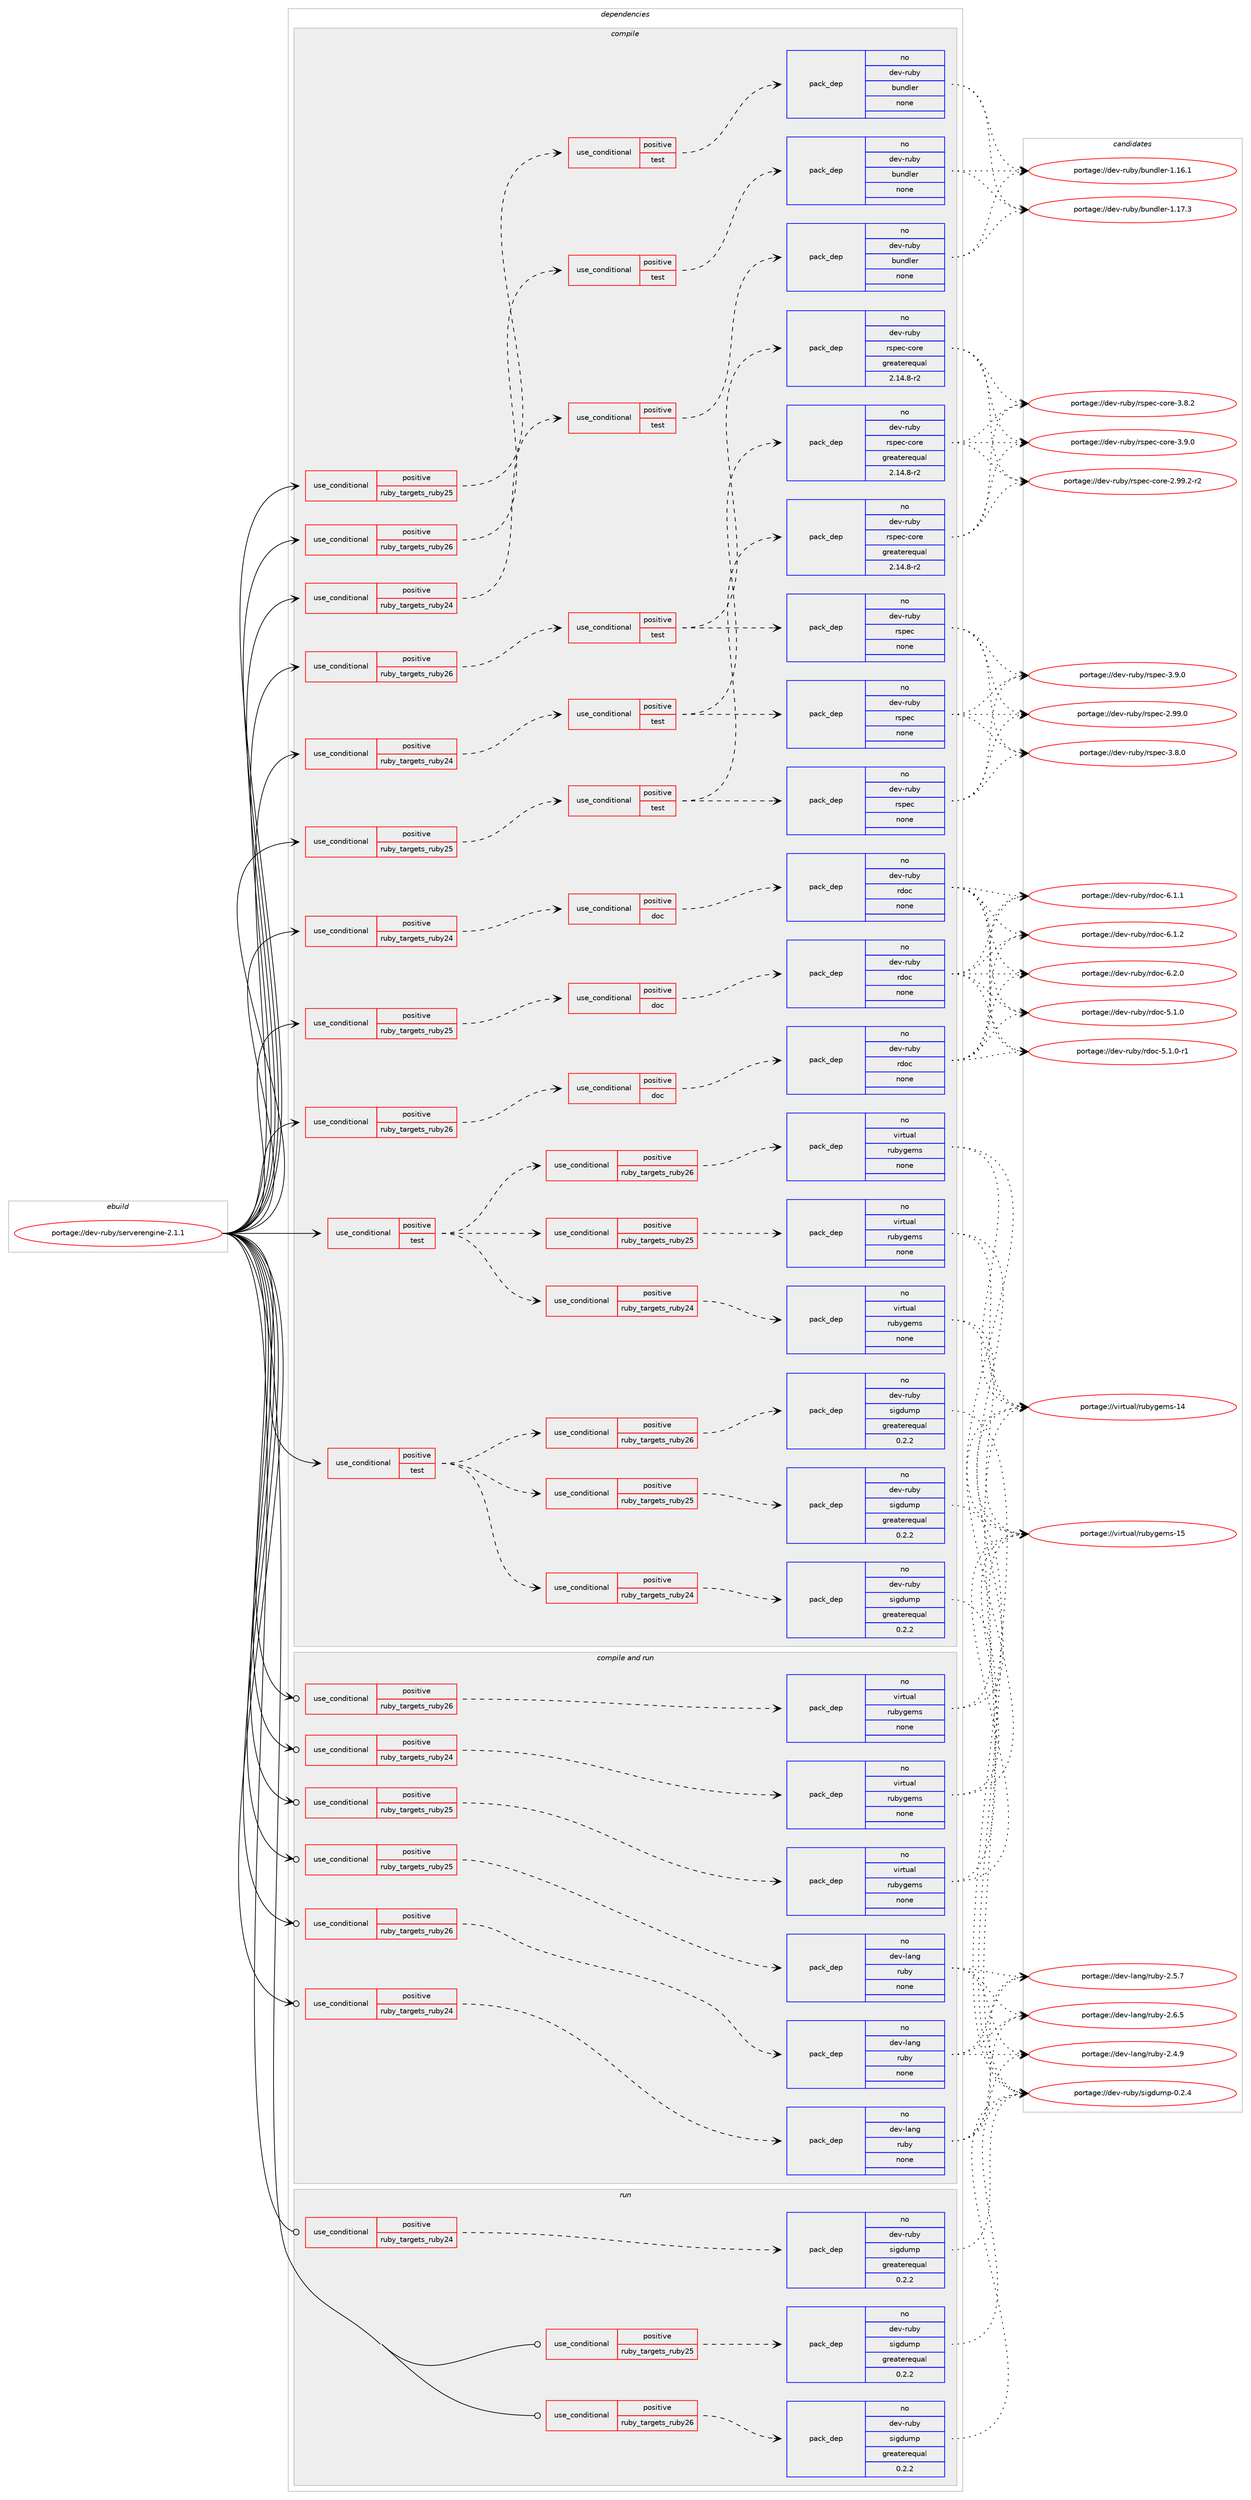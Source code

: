digraph prolog {

# *************
# Graph options
# *************

newrank=true;
concentrate=true;
compound=true;
graph [rankdir=LR,fontname=Helvetica,fontsize=10,ranksep=1.5];#, ranksep=2.5, nodesep=0.2];
edge  [arrowhead=vee];
node  [fontname=Helvetica,fontsize=10];

# **********
# The ebuild
# **********

subgraph cluster_leftcol {
color=gray;
rank=same;
label=<<i>ebuild</i>>;
id [label="portage://dev-ruby/serverengine-2.1.1", color=red, width=4, href="../dev-ruby/serverengine-2.1.1.svg"];
}

# ****************
# The dependencies
# ****************

subgraph cluster_midcol {
color=gray;
label=<<i>dependencies</i>>;
subgraph cluster_compile {
fillcolor="#eeeeee";
style=filled;
label=<<i>compile</i>>;
subgraph cond66140 {
dependency249425 [label=<<TABLE BORDER="0" CELLBORDER="1" CELLSPACING="0" CELLPADDING="4"><TR><TD ROWSPAN="3" CELLPADDING="10">use_conditional</TD></TR><TR><TD>positive</TD></TR><TR><TD>ruby_targets_ruby24</TD></TR></TABLE>>, shape=none, color=red];
subgraph cond66141 {
dependency249426 [label=<<TABLE BORDER="0" CELLBORDER="1" CELLSPACING="0" CELLPADDING="4"><TR><TD ROWSPAN="3" CELLPADDING="10">use_conditional</TD></TR><TR><TD>positive</TD></TR><TR><TD>doc</TD></TR></TABLE>>, shape=none, color=red];
subgraph pack179730 {
dependency249427 [label=<<TABLE BORDER="0" CELLBORDER="1" CELLSPACING="0" CELLPADDING="4" WIDTH="220"><TR><TD ROWSPAN="6" CELLPADDING="30">pack_dep</TD></TR><TR><TD WIDTH="110">no</TD></TR><TR><TD>dev-ruby</TD></TR><TR><TD>rdoc</TD></TR><TR><TD>none</TD></TR><TR><TD></TD></TR></TABLE>>, shape=none, color=blue];
}
dependency249426:e -> dependency249427:w [weight=20,style="dashed",arrowhead="vee"];
}
dependency249425:e -> dependency249426:w [weight=20,style="dashed",arrowhead="vee"];
}
id:e -> dependency249425:w [weight=20,style="solid",arrowhead="vee"];
subgraph cond66142 {
dependency249428 [label=<<TABLE BORDER="0" CELLBORDER="1" CELLSPACING="0" CELLPADDING="4"><TR><TD ROWSPAN="3" CELLPADDING="10">use_conditional</TD></TR><TR><TD>positive</TD></TR><TR><TD>ruby_targets_ruby24</TD></TR></TABLE>>, shape=none, color=red];
subgraph cond66143 {
dependency249429 [label=<<TABLE BORDER="0" CELLBORDER="1" CELLSPACING="0" CELLPADDING="4"><TR><TD ROWSPAN="3" CELLPADDING="10">use_conditional</TD></TR><TR><TD>positive</TD></TR><TR><TD>test</TD></TR></TABLE>>, shape=none, color=red];
subgraph pack179731 {
dependency249430 [label=<<TABLE BORDER="0" CELLBORDER="1" CELLSPACING="0" CELLPADDING="4" WIDTH="220"><TR><TD ROWSPAN="6" CELLPADDING="30">pack_dep</TD></TR><TR><TD WIDTH="110">no</TD></TR><TR><TD>dev-ruby</TD></TR><TR><TD>bundler</TD></TR><TR><TD>none</TD></TR><TR><TD></TD></TR></TABLE>>, shape=none, color=blue];
}
dependency249429:e -> dependency249430:w [weight=20,style="dashed",arrowhead="vee"];
}
dependency249428:e -> dependency249429:w [weight=20,style="dashed",arrowhead="vee"];
}
id:e -> dependency249428:w [weight=20,style="solid",arrowhead="vee"];
subgraph cond66144 {
dependency249431 [label=<<TABLE BORDER="0" CELLBORDER="1" CELLSPACING="0" CELLPADDING="4"><TR><TD ROWSPAN="3" CELLPADDING="10">use_conditional</TD></TR><TR><TD>positive</TD></TR><TR><TD>ruby_targets_ruby24</TD></TR></TABLE>>, shape=none, color=red];
subgraph cond66145 {
dependency249432 [label=<<TABLE BORDER="0" CELLBORDER="1" CELLSPACING="0" CELLPADDING="4"><TR><TD ROWSPAN="3" CELLPADDING="10">use_conditional</TD></TR><TR><TD>positive</TD></TR><TR><TD>test</TD></TR></TABLE>>, shape=none, color=red];
subgraph pack179732 {
dependency249433 [label=<<TABLE BORDER="0" CELLBORDER="1" CELLSPACING="0" CELLPADDING="4" WIDTH="220"><TR><TD ROWSPAN="6" CELLPADDING="30">pack_dep</TD></TR><TR><TD WIDTH="110">no</TD></TR><TR><TD>dev-ruby</TD></TR><TR><TD>rspec</TD></TR><TR><TD>none</TD></TR><TR><TD></TD></TR></TABLE>>, shape=none, color=blue];
}
dependency249432:e -> dependency249433:w [weight=20,style="dashed",arrowhead="vee"];
subgraph pack179733 {
dependency249434 [label=<<TABLE BORDER="0" CELLBORDER="1" CELLSPACING="0" CELLPADDING="4" WIDTH="220"><TR><TD ROWSPAN="6" CELLPADDING="30">pack_dep</TD></TR><TR><TD WIDTH="110">no</TD></TR><TR><TD>dev-ruby</TD></TR><TR><TD>rspec-core</TD></TR><TR><TD>greaterequal</TD></TR><TR><TD>2.14.8-r2</TD></TR></TABLE>>, shape=none, color=blue];
}
dependency249432:e -> dependency249434:w [weight=20,style="dashed",arrowhead="vee"];
}
dependency249431:e -> dependency249432:w [weight=20,style="dashed",arrowhead="vee"];
}
id:e -> dependency249431:w [weight=20,style="solid",arrowhead="vee"];
subgraph cond66146 {
dependency249435 [label=<<TABLE BORDER="0" CELLBORDER="1" CELLSPACING="0" CELLPADDING="4"><TR><TD ROWSPAN="3" CELLPADDING="10">use_conditional</TD></TR><TR><TD>positive</TD></TR><TR><TD>ruby_targets_ruby25</TD></TR></TABLE>>, shape=none, color=red];
subgraph cond66147 {
dependency249436 [label=<<TABLE BORDER="0" CELLBORDER="1" CELLSPACING="0" CELLPADDING="4"><TR><TD ROWSPAN="3" CELLPADDING="10">use_conditional</TD></TR><TR><TD>positive</TD></TR><TR><TD>doc</TD></TR></TABLE>>, shape=none, color=red];
subgraph pack179734 {
dependency249437 [label=<<TABLE BORDER="0" CELLBORDER="1" CELLSPACING="0" CELLPADDING="4" WIDTH="220"><TR><TD ROWSPAN="6" CELLPADDING="30">pack_dep</TD></TR><TR><TD WIDTH="110">no</TD></TR><TR><TD>dev-ruby</TD></TR><TR><TD>rdoc</TD></TR><TR><TD>none</TD></TR><TR><TD></TD></TR></TABLE>>, shape=none, color=blue];
}
dependency249436:e -> dependency249437:w [weight=20,style="dashed",arrowhead="vee"];
}
dependency249435:e -> dependency249436:w [weight=20,style="dashed",arrowhead="vee"];
}
id:e -> dependency249435:w [weight=20,style="solid",arrowhead="vee"];
subgraph cond66148 {
dependency249438 [label=<<TABLE BORDER="0" CELLBORDER="1" CELLSPACING="0" CELLPADDING="4"><TR><TD ROWSPAN="3" CELLPADDING="10">use_conditional</TD></TR><TR><TD>positive</TD></TR><TR><TD>ruby_targets_ruby25</TD></TR></TABLE>>, shape=none, color=red];
subgraph cond66149 {
dependency249439 [label=<<TABLE BORDER="0" CELLBORDER="1" CELLSPACING="0" CELLPADDING="4"><TR><TD ROWSPAN="3" CELLPADDING="10">use_conditional</TD></TR><TR><TD>positive</TD></TR><TR><TD>test</TD></TR></TABLE>>, shape=none, color=red];
subgraph pack179735 {
dependency249440 [label=<<TABLE BORDER="0" CELLBORDER="1" CELLSPACING="0" CELLPADDING="4" WIDTH="220"><TR><TD ROWSPAN="6" CELLPADDING="30">pack_dep</TD></TR><TR><TD WIDTH="110">no</TD></TR><TR><TD>dev-ruby</TD></TR><TR><TD>bundler</TD></TR><TR><TD>none</TD></TR><TR><TD></TD></TR></TABLE>>, shape=none, color=blue];
}
dependency249439:e -> dependency249440:w [weight=20,style="dashed",arrowhead="vee"];
}
dependency249438:e -> dependency249439:w [weight=20,style="dashed",arrowhead="vee"];
}
id:e -> dependency249438:w [weight=20,style="solid",arrowhead="vee"];
subgraph cond66150 {
dependency249441 [label=<<TABLE BORDER="0" CELLBORDER="1" CELLSPACING="0" CELLPADDING="4"><TR><TD ROWSPAN="3" CELLPADDING="10">use_conditional</TD></TR><TR><TD>positive</TD></TR><TR><TD>ruby_targets_ruby25</TD></TR></TABLE>>, shape=none, color=red];
subgraph cond66151 {
dependency249442 [label=<<TABLE BORDER="0" CELLBORDER="1" CELLSPACING="0" CELLPADDING="4"><TR><TD ROWSPAN="3" CELLPADDING="10">use_conditional</TD></TR><TR><TD>positive</TD></TR><TR><TD>test</TD></TR></TABLE>>, shape=none, color=red];
subgraph pack179736 {
dependency249443 [label=<<TABLE BORDER="0" CELLBORDER="1" CELLSPACING="0" CELLPADDING="4" WIDTH="220"><TR><TD ROWSPAN="6" CELLPADDING="30">pack_dep</TD></TR><TR><TD WIDTH="110">no</TD></TR><TR><TD>dev-ruby</TD></TR><TR><TD>rspec</TD></TR><TR><TD>none</TD></TR><TR><TD></TD></TR></TABLE>>, shape=none, color=blue];
}
dependency249442:e -> dependency249443:w [weight=20,style="dashed",arrowhead="vee"];
subgraph pack179737 {
dependency249444 [label=<<TABLE BORDER="0" CELLBORDER="1" CELLSPACING="0" CELLPADDING="4" WIDTH="220"><TR><TD ROWSPAN="6" CELLPADDING="30">pack_dep</TD></TR><TR><TD WIDTH="110">no</TD></TR><TR><TD>dev-ruby</TD></TR><TR><TD>rspec-core</TD></TR><TR><TD>greaterequal</TD></TR><TR><TD>2.14.8-r2</TD></TR></TABLE>>, shape=none, color=blue];
}
dependency249442:e -> dependency249444:w [weight=20,style="dashed",arrowhead="vee"];
}
dependency249441:e -> dependency249442:w [weight=20,style="dashed",arrowhead="vee"];
}
id:e -> dependency249441:w [weight=20,style="solid",arrowhead="vee"];
subgraph cond66152 {
dependency249445 [label=<<TABLE BORDER="0" CELLBORDER="1" CELLSPACING="0" CELLPADDING="4"><TR><TD ROWSPAN="3" CELLPADDING="10">use_conditional</TD></TR><TR><TD>positive</TD></TR><TR><TD>ruby_targets_ruby26</TD></TR></TABLE>>, shape=none, color=red];
subgraph cond66153 {
dependency249446 [label=<<TABLE BORDER="0" CELLBORDER="1" CELLSPACING="0" CELLPADDING="4"><TR><TD ROWSPAN="3" CELLPADDING="10">use_conditional</TD></TR><TR><TD>positive</TD></TR><TR><TD>doc</TD></TR></TABLE>>, shape=none, color=red];
subgraph pack179738 {
dependency249447 [label=<<TABLE BORDER="0" CELLBORDER="1" CELLSPACING="0" CELLPADDING="4" WIDTH="220"><TR><TD ROWSPAN="6" CELLPADDING="30">pack_dep</TD></TR><TR><TD WIDTH="110">no</TD></TR><TR><TD>dev-ruby</TD></TR><TR><TD>rdoc</TD></TR><TR><TD>none</TD></TR><TR><TD></TD></TR></TABLE>>, shape=none, color=blue];
}
dependency249446:e -> dependency249447:w [weight=20,style="dashed",arrowhead="vee"];
}
dependency249445:e -> dependency249446:w [weight=20,style="dashed",arrowhead="vee"];
}
id:e -> dependency249445:w [weight=20,style="solid",arrowhead="vee"];
subgraph cond66154 {
dependency249448 [label=<<TABLE BORDER="0" CELLBORDER="1" CELLSPACING="0" CELLPADDING="4"><TR><TD ROWSPAN="3" CELLPADDING="10">use_conditional</TD></TR><TR><TD>positive</TD></TR><TR><TD>ruby_targets_ruby26</TD></TR></TABLE>>, shape=none, color=red];
subgraph cond66155 {
dependency249449 [label=<<TABLE BORDER="0" CELLBORDER="1" CELLSPACING="0" CELLPADDING="4"><TR><TD ROWSPAN="3" CELLPADDING="10">use_conditional</TD></TR><TR><TD>positive</TD></TR><TR><TD>test</TD></TR></TABLE>>, shape=none, color=red];
subgraph pack179739 {
dependency249450 [label=<<TABLE BORDER="0" CELLBORDER="1" CELLSPACING="0" CELLPADDING="4" WIDTH="220"><TR><TD ROWSPAN="6" CELLPADDING="30">pack_dep</TD></TR><TR><TD WIDTH="110">no</TD></TR><TR><TD>dev-ruby</TD></TR><TR><TD>bundler</TD></TR><TR><TD>none</TD></TR><TR><TD></TD></TR></TABLE>>, shape=none, color=blue];
}
dependency249449:e -> dependency249450:w [weight=20,style="dashed",arrowhead="vee"];
}
dependency249448:e -> dependency249449:w [weight=20,style="dashed",arrowhead="vee"];
}
id:e -> dependency249448:w [weight=20,style="solid",arrowhead="vee"];
subgraph cond66156 {
dependency249451 [label=<<TABLE BORDER="0" CELLBORDER="1" CELLSPACING="0" CELLPADDING="4"><TR><TD ROWSPAN="3" CELLPADDING="10">use_conditional</TD></TR><TR><TD>positive</TD></TR><TR><TD>ruby_targets_ruby26</TD></TR></TABLE>>, shape=none, color=red];
subgraph cond66157 {
dependency249452 [label=<<TABLE BORDER="0" CELLBORDER="1" CELLSPACING="0" CELLPADDING="4"><TR><TD ROWSPAN="3" CELLPADDING="10">use_conditional</TD></TR><TR><TD>positive</TD></TR><TR><TD>test</TD></TR></TABLE>>, shape=none, color=red];
subgraph pack179740 {
dependency249453 [label=<<TABLE BORDER="0" CELLBORDER="1" CELLSPACING="0" CELLPADDING="4" WIDTH="220"><TR><TD ROWSPAN="6" CELLPADDING="30">pack_dep</TD></TR><TR><TD WIDTH="110">no</TD></TR><TR><TD>dev-ruby</TD></TR><TR><TD>rspec</TD></TR><TR><TD>none</TD></TR><TR><TD></TD></TR></TABLE>>, shape=none, color=blue];
}
dependency249452:e -> dependency249453:w [weight=20,style="dashed",arrowhead="vee"];
subgraph pack179741 {
dependency249454 [label=<<TABLE BORDER="0" CELLBORDER="1" CELLSPACING="0" CELLPADDING="4" WIDTH="220"><TR><TD ROWSPAN="6" CELLPADDING="30">pack_dep</TD></TR><TR><TD WIDTH="110">no</TD></TR><TR><TD>dev-ruby</TD></TR><TR><TD>rspec-core</TD></TR><TR><TD>greaterequal</TD></TR><TR><TD>2.14.8-r2</TD></TR></TABLE>>, shape=none, color=blue];
}
dependency249452:e -> dependency249454:w [weight=20,style="dashed",arrowhead="vee"];
}
dependency249451:e -> dependency249452:w [weight=20,style="dashed",arrowhead="vee"];
}
id:e -> dependency249451:w [weight=20,style="solid",arrowhead="vee"];
subgraph cond66158 {
dependency249455 [label=<<TABLE BORDER="0" CELLBORDER="1" CELLSPACING="0" CELLPADDING="4"><TR><TD ROWSPAN="3" CELLPADDING="10">use_conditional</TD></TR><TR><TD>positive</TD></TR><TR><TD>test</TD></TR></TABLE>>, shape=none, color=red];
subgraph cond66159 {
dependency249456 [label=<<TABLE BORDER="0" CELLBORDER="1" CELLSPACING="0" CELLPADDING="4"><TR><TD ROWSPAN="3" CELLPADDING="10">use_conditional</TD></TR><TR><TD>positive</TD></TR><TR><TD>ruby_targets_ruby24</TD></TR></TABLE>>, shape=none, color=red];
subgraph pack179742 {
dependency249457 [label=<<TABLE BORDER="0" CELLBORDER="1" CELLSPACING="0" CELLPADDING="4" WIDTH="220"><TR><TD ROWSPAN="6" CELLPADDING="30">pack_dep</TD></TR><TR><TD WIDTH="110">no</TD></TR><TR><TD>dev-ruby</TD></TR><TR><TD>sigdump</TD></TR><TR><TD>greaterequal</TD></TR><TR><TD>0.2.2</TD></TR></TABLE>>, shape=none, color=blue];
}
dependency249456:e -> dependency249457:w [weight=20,style="dashed",arrowhead="vee"];
}
dependency249455:e -> dependency249456:w [weight=20,style="dashed",arrowhead="vee"];
subgraph cond66160 {
dependency249458 [label=<<TABLE BORDER="0" CELLBORDER="1" CELLSPACING="0" CELLPADDING="4"><TR><TD ROWSPAN="3" CELLPADDING="10">use_conditional</TD></TR><TR><TD>positive</TD></TR><TR><TD>ruby_targets_ruby25</TD></TR></TABLE>>, shape=none, color=red];
subgraph pack179743 {
dependency249459 [label=<<TABLE BORDER="0" CELLBORDER="1" CELLSPACING="0" CELLPADDING="4" WIDTH="220"><TR><TD ROWSPAN="6" CELLPADDING="30">pack_dep</TD></TR><TR><TD WIDTH="110">no</TD></TR><TR><TD>dev-ruby</TD></TR><TR><TD>sigdump</TD></TR><TR><TD>greaterequal</TD></TR><TR><TD>0.2.2</TD></TR></TABLE>>, shape=none, color=blue];
}
dependency249458:e -> dependency249459:w [weight=20,style="dashed",arrowhead="vee"];
}
dependency249455:e -> dependency249458:w [weight=20,style="dashed",arrowhead="vee"];
subgraph cond66161 {
dependency249460 [label=<<TABLE BORDER="0" CELLBORDER="1" CELLSPACING="0" CELLPADDING="4"><TR><TD ROWSPAN="3" CELLPADDING="10">use_conditional</TD></TR><TR><TD>positive</TD></TR><TR><TD>ruby_targets_ruby26</TD></TR></TABLE>>, shape=none, color=red];
subgraph pack179744 {
dependency249461 [label=<<TABLE BORDER="0" CELLBORDER="1" CELLSPACING="0" CELLPADDING="4" WIDTH="220"><TR><TD ROWSPAN="6" CELLPADDING="30">pack_dep</TD></TR><TR><TD WIDTH="110">no</TD></TR><TR><TD>dev-ruby</TD></TR><TR><TD>sigdump</TD></TR><TR><TD>greaterequal</TD></TR><TR><TD>0.2.2</TD></TR></TABLE>>, shape=none, color=blue];
}
dependency249460:e -> dependency249461:w [weight=20,style="dashed",arrowhead="vee"];
}
dependency249455:e -> dependency249460:w [weight=20,style="dashed",arrowhead="vee"];
}
id:e -> dependency249455:w [weight=20,style="solid",arrowhead="vee"];
subgraph cond66162 {
dependency249462 [label=<<TABLE BORDER="0" CELLBORDER="1" CELLSPACING="0" CELLPADDING="4"><TR><TD ROWSPAN="3" CELLPADDING="10">use_conditional</TD></TR><TR><TD>positive</TD></TR><TR><TD>test</TD></TR></TABLE>>, shape=none, color=red];
subgraph cond66163 {
dependency249463 [label=<<TABLE BORDER="0" CELLBORDER="1" CELLSPACING="0" CELLPADDING="4"><TR><TD ROWSPAN="3" CELLPADDING="10">use_conditional</TD></TR><TR><TD>positive</TD></TR><TR><TD>ruby_targets_ruby24</TD></TR></TABLE>>, shape=none, color=red];
subgraph pack179745 {
dependency249464 [label=<<TABLE BORDER="0" CELLBORDER="1" CELLSPACING="0" CELLPADDING="4" WIDTH="220"><TR><TD ROWSPAN="6" CELLPADDING="30">pack_dep</TD></TR><TR><TD WIDTH="110">no</TD></TR><TR><TD>virtual</TD></TR><TR><TD>rubygems</TD></TR><TR><TD>none</TD></TR><TR><TD></TD></TR></TABLE>>, shape=none, color=blue];
}
dependency249463:e -> dependency249464:w [weight=20,style="dashed",arrowhead="vee"];
}
dependency249462:e -> dependency249463:w [weight=20,style="dashed",arrowhead="vee"];
subgraph cond66164 {
dependency249465 [label=<<TABLE BORDER="0" CELLBORDER="1" CELLSPACING="0" CELLPADDING="4"><TR><TD ROWSPAN="3" CELLPADDING="10">use_conditional</TD></TR><TR><TD>positive</TD></TR><TR><TD>ruby_targets_ruby25</TD></TR></TABLE>>, shape=none, color=red];
subgraph pack179746 {
dependency249466 [label=<<TABLE BORDER="0" CELLBORDER="1" CELLSPACING="0" CELLPADDING="4" WIDTH="220"><TR><TD ROWSPAN="6" CELLPADDING="30">pack_dep</TD></TR><TR><TD WIDTH="110">no</TD></TR><TR><TD>virtual</TD></TR><TR><TD>rubygems</TD></TR><TR><TD>none</TD></TR><TR><TD></TD></TR></TABLE>>, shape=none, color=blue];
}
dependency249465:e -> dependency249466:w [weight=20,style="dashed",arrowhead="vee"];
}
dependency249462:e -> dependency249465:w [weight=20,style="dashed",arrowhead="vee"];
subgraph cond66165 {
dependency249467 [label=<<TABLE BORDER="0" CELLBORDER="1" CELLSPACING="0" CELLPADDING="4"><TR><TD ROWSPAN="3" CELLPADDING="10">use_conditional</TD></TR><TR><TD>positive</TD></TR><TR><TD>ruby_targets_ruby26</TD></TR></TABLE>>, shape=none, color=red];
subgraph pack179747 {
dependency249468 [label=<<TABLE BORDER="0" CELLBORDER="1" CELLSPACING="0" CELLPADDING="4" WIDTH="220"><TR><TD ROWSPAN="6" CELLPADDING="30">pack_dep</TD></TR><TR><TD WIDTH="110">no</TD></TR><TR><TD>virtual</TD></TR><TR><TD>rubygems</TD></TR><TR><TD>none</TD></TR><TR><TD></TD></TR></TABLE>>, shape=none, color=blue];
}
dependency249467:e -> dependency249468:w [weight=20,style="dashed",arrowhead="vee"];
}
dependency249462:e -> dependency249467:w [weight=20,style="dashed",arrowhead="vee"];
}
id:e -> dependency249462:w [weight=20,style="solid",arrowhead="vee"];
}
subgraph cluster_compileandrun {
fillcolor="#eeeeee";
style=filled;
label=<<i>compile and run</i>>;
subgraph cond66166 {
dependency249469 [label=<<TABLE BORDER="0" CELLBORDER="1" CELLSPACING="0" CELLPADDING="4"><TR><TD ROWSPAN="3" CELLPADDING="10">use_conditional</TD></TR><TR><TD>positive</TD></TR><TR><TD>ruby_targets_ruby24</TD></TR></TABLE>>, shape=none, color=red];
subgraph pack179748 {
dependency249470 [label=<<TABLE BORDER="0" CELLBORDER="1" CELLSPACING="0" CELLPADDING="4" WIDTH="220"><TR><TD ROWSPAN="6" CELLPADDING="30">pack_dep</TD></TR><TR><TD WIDTH="110">no</TD></TR><TR><TD>dev-lang</TD></TR><TR><TD>ruby</TD></TR><TR><TD>none</TD></TR><TR><TD></TD></TR></TABLE>>, shape=none, color=blue];
}
dependency249469:e -> dependency249470:w [weight=20,style="dashed",arrowhead="vee"];
}
id:e -> dependency249469:w [weight=20,style="solid",arrowhead="odotvee"];
subgraph cond66167 {
dependency249471 [label=<<TABLE BORDER="0" CELLBORDER="1" CELLSPACING="0" CELLPADDING="4"><TR><TD ROWSPAN="3" CELLPADDING="10">use_conditional</TD></TR><TR><TD>positive</TD></TR><TR><TD>ruby_targets_ruby24</TD></TR></TABLE>>, shape=none, color=red];
subgraph pack179749 {
dependency249472 [label=<<TABLE BORDER="0" CELLBORDER="1" CELLSPACING="0" CELLPADDING="4" WIDTH="220"><TR><TD ROWSPAN="6" CELLPADDING="30">pack_dep</TD></TR><TR><TD WIDTH="110">no</TD></TR><TR><TD>virtual</TD></TR><TR><TD>rubygems</TD></TR><TR><TD>none</TD></TR><TR><TD></TD></TR></TABLE>>, shape=none, color=blue];
}
dependency249471:e -> dependency249472:w [weight=20,style="dashed",arrowhead="vee"];
}
id:e -> dependency249471:w [weight=20,style="solid",arrowhead="odotvee"];
subgraph cond66168 {
dependency249473 [label=<<TABLE BORDER="0" CELLBORDER="1" CELLSPACING="0" CELLPADDING="4"><TR><TD ROWSPAN="3" CELLPADDING="10">use_conditional</TD></TR><TR><TD>positive</TD></TR><TR><TD>ruby_targets_ruby25</TD></TR></TABLE>>, shape=none, color=red];
subgraph pack179750 {
dependency249474 [label=<<TABLE BORDER="0" CELLBORDER="1" CELLSPACING="0" CELLPADDING="4" WIDTH="220"><TR><TD ROWSPAN="6" CELLPADDING="30">pack_dep</TD></TR><TR><TD WIDTH="110">no</TD></TR><TR><TD>dev-lang</TD></TR><TR><TD>ruby</TD></TR><TR><TD>none</TD></TR><TR><TD></TD></TR></TABLE>>, shape=none, color=blue];
}
dependency249473:e -> dependency249474:w [weight=20,style="dashed",arrowhead="vee"];
}
id:e -> dependency249473:w [weight=20,style="solid",arrowhead="odotvee"];
subgraph cond66169 {
dependency249475 [label=<<TABLE BORDER="0" CELLBORDER="1" CELLSPACING="0" CELLPADDING="4"><TR><TD ROWSPAN="3" CELLPADDING="10">use_conditional</TD></TR><TR><TD>positive</TD></TR><TR><TD>ruby_targets_ruby25</TD></TR></TABLE>>, shape=none, color=red];
subgraph pack179751 {
dependency249476 [label=<<TABLE BORDER="0" CELLBORDER="1" CELLSPACING="0" CELLPADDING="4" WIDTH="220"><TR><TD ROWSPAN="6" CELLPADDING="30">pack_dep</TD></TR><TR><TD WIDTH="110">no</TD></TR><TR><TD>virtual</TD></TR><TR><TD>rubygems</TD></TR><TR><TD>none</TD></TR><TR><TD></TD></TR></TABLE>>, shape=none, color=blue];
}
dependency249475:e -> dependency249476:w [weight=20,style="dashed",arrowhead="vee"];
}
id:e -> dependency249475:w [weight=20,style="solid",arrowhead="odotvee"];
subgraph cond66170 {
dependency249477 [label=<<TABLE BORDER="0" CELLBORDER="1" CELLSPACING="0" CELLPADDING="4"><TR><TD ROWSPAN="3" CELLPADDING="10">use_conditional</TD></TR><TR><TD>positive</TD></TR><TR><TD>ruby_targets_ruby26</TD></TR></TABLE>>, shape=none, color=red];
subgraph pack179752 {
dependency249478 [label=<<TABLE BORDER="0" CELLBORDER="1" CELLSPACING="0" CELLPADDING="4" WIDTH="220"><TR><TD ROWSPAN="6" CELLPADDING="30">pack_dep</TD></TR><TR><TD WIDTH="110">no</TD></TR><TR><TD>dev-lang</TD></TR><TR><TD>ruby</TD></TR><TR><TD>none</TD></TR><TR><TD></TD></TR></TABLE>>, shape=none, color=blue];
}
dependency249477:e -> dependency249478:w [weight=20,style="dashed",arrowhead="vee"];
}
id:e -> dependency249477:w [weight=20,style="solid",arrowhead="odotvee"];
subgraph cond66171 {
dependency249479 [label=<<TABLE BORDER="0" CELLBORDER="1" CELLSPACING="0" CELLPADDING="4"><TR><TD ROWSPAN="3" CELLPADDING="10">use_conditional</TD></TR><TR><TD>positive</TD></TR><TR><TD>ruby_targets_ruby26</TD></TR></TABLE>>, shape=none, color=red];
subgraph pack179753 {
dependency249480 [label=<<TABLE BORDER="0" CELLBORDER="1" CELLSPACING="0" CELLPADDING="4" WIDTH="220"><TR><TD ROWSPAN="6" CELLPADDING="30">pack_dep</TD></TR><TR><TD WIDTH="110">no</TD></TR><TR><TD>virtual</TD></TR><TR><TD>rubygems</TD></TR><TR><TD>none</TD></TR><TR><TD></TD></TR></TABLE>>, shape=none, color=blue];
}
dependency249479:e -> dependency249480:w [weight=20,style="dashed",arrowhead="vee"];
}
id:e -> dependency249479:w [weight=20,style="solid",arrowhead="odotvee"];
}
subgraph cluster_run {
fillcolor="#eeeeee";
style=filled;
label=<<i>run</i>>;
subgraph cond66172 {
dependency249481 [label=<<TABLE BORDER="0" CELLBORDER="1" CELLSPACING="0" CELLPADDING="4"><TR><TD ROWSPAN="3" CELLPADDING="10">use_conditional</TD></TR><TR><TD>positive</TD></TR><TR><TD>ruby_targets_ruby24</TD></TR></TABLE>>, shape=none, color=red];
subgraph pack179754 {
dependency249482 [label=<<TABLE BORDER="0" CELLBORDER="1" CELLSPACING="0" CELLPADDING="4" WIDTH="220"><TR><TD ROWSPAN="6" CELLPADDING="30">pack_dep</TD></TR><TR><TD WIDTH="110">no</TD></TR><TR><TD>dev-ruby</TD></TR><TR><TD>sigdump</TD></TR><TR><TD>greaterequal</TD></TR><TR><TD>0.2.2</TD></TR></TABLE>>, shape=none, color=blue];
}
dependency249481:e -> dependency249482:w [weight=20,style="dashed",arrowhead="vee"];
}
id:e -> dependency249481:w [weight=20,style="solid",arrowhead="odot"];
subgraph cond66173 {
dependency249483 [label=<<TABLE BORDER="0" CELLBORDER="1" CELLSPACING="0" CELLPADDING="4"><TR><TD ROWSPAN="3" CELLPADDING="10">use_conditional</TD></TR><TR><TD>positive</TD></TR><TR><TD>ruby_targets_ruby25</TD></TR></TABLE>>, shape=none, color=red];
subgraph pack179755 {
dependency249484 [label=<<TABLE BORDER="0" CELLBORDER="1" CELLSPACING="0" CELLPADDING="4" WIDTH="220"><TR><TD ROWSPAN="6" CELLPADDING="30">pack_dep</TD></TR><TR><TD WIDTH="110">no</TD></TR><TR><TD>dev-ruby</TD></TR><TR><TD>sigdump</TD></TR><TR><TD>greaterequal</TD></TR><TR><TD>0.2.2</TD></TR></TABLE>>, shape=none, color=blue];
}
dependency249483:e -> dependency249484:w [weight=20,style="dashed",arrowhead="vee"];
}
id:e -> dependency249483:w [weight=20,style="solid",arrowhead="odot"];
subgraph cond66174 {
dependency249485 [label=<<TABLE BORDER="0" CELLBORDER="1" CELLSPACING="0" CELLPADDING="4"><TR><TD ROWSPAN="3" CELLPADDING="10">use_conditional</TD></TR><TR><TD>positive</TD></TR><TR><TD>ruby_targets_ruby26</TD></TR></TABLE>>, shape=none, color=red];
subgraph pack179756 {
dependency249486 [label=<<TABLE BORDER="0" CELLBORDER="1" CELLSPACING="0" CELLPADDING="4" WIDTH="220"><TR><TD ROWSPAN="6" CELLPADDING="30">pack_dep</TD></TR><TR><TD WIDTH="110">no</TD></TR><TR><TD>dev-ruby</TD></TR><TR><TD>sigdump</TD></TR><TR><TD>greaterequal</TD></TR><TR><TD>0.2.2</TD></TR></TABLE>>, shape=none, color=blue];
}
dependency249485:e -> dependency249486:w [weight=20,style="dashed",arrowhead="vee"];
}
id:e -> dependency249485:w [weight=20,style="solid",arrowhead="odot"];
}
}

# **************
# The candidates
# **************

subgraph cluster_choices {
rank=same;
color=gray;
label=<<i>candidates</i>>;

subgraph choice179730 {
color=black;
nodesep=1;
choiceportage10010111845114117981214711410011199455346494648 [label="portage://dev-ruby/rdoc-5.1.0", color=red, width=4,href="../dev-ruby/rdoc-5.1.0.svg"];
choiceportage100101118451141179812147114100111994553464946484511449 [label="portage://dev-ruby/rdoc-5.1.0-r1", color=red, width=4,href="../dev-ruby/rdoc-5.1.0-r1.svg"];
choiceportage10010111845114117981214711410011199455446494649 [label="portage://dev-ruby/rdoc-6.1.1", color=red, width=4,href="../dev-ruby/rdoc-6.1.1.svg"];
choiceportage10010111845114117981214711410011199455446494650 [label="portage://dev-ruby/rdoc-6.1.2", color=red, width=4,href="../dev-ruby/rdoc-6.1.2.svg"];
choiceportage10010111845114117981214711410011199455446504648 [label="portage://dev-ruby/rdoc-6.2.0", color=red, width=4,href="../dev-ruby/rdoc-6.2.0.svg"];
dependency249427:e -> choiceportage10010111845114117981214711410011199455346494648:w [style=dotted,weight="100"];
dependency249427:e -> choiceportage100101118451141179812147114100111994553464946484511449:w [style=dotted,weight="100"];
dependency249427:e -> choiceportage10010111845114117981214711410011199455446494649:w [style=dotted,weight="100"];
dependency249427:e -> choiceportage10010111845114117981214711410011199455446494650:w [style=dotted,weight="100"];
dependency249427:e -> choiceportage10010111845114117981214711410011199455446504648:w [style=dotted,weight="100"];
}
subgraph choice179731 {
color=black;
nodesep=1;
choiceportage1001011184511411798121479811711010010810111445494649544649 [label="portage://dev-ruby/bundler-1.16.1", color=red, width=4,href="../dev-ruby/bundler-1.16.1.svg"];
choiceportage1001011184511411798121479811711010010810111445494649554651 [label="portage://dev-ruby/bundler-1.17.3", color=red, width=4,href="../dev-ruby/bundler-1.17.3.svg"];
dependency249430:e -> choiceportage1001011184511411798121479811711010010810111445494649544649:w [style=dotted,weight="100"];
dependency249430:e -> choiceportage1001011184511411798121479811711010010810111445494649554651:w [style=dotted,weight="100"];
}
subgraph choice179732 {
color=black;
nodesep=1;
choiceportage1001011184511411798121471141151121019945504657574648 [label="portage://dev-ruby/rspec-2.99.0", color=red, width=4,href="../dev-ruby/rspec-2.99.0.svg"];
choiceportage10010111845114117981214711411511210199455146564648 [label="portage://dev-ruby/rspec-3.8.0", color=red, width=4,href="../dev-ruby/rspec-3.8.0.svg"];
choiceportage10010111845114117981214711411511210199455146574648 [label="portage://dev-ruby/rspec-3.9.0", color=red, width=4,href="../dev-ruby/rspec-3.9.0.svg"];
dependency249433:e -> choiceportage1001011184511411798121471141151121019945504657574648:w [style=dotted,weight="100"];
dependency249433:e -> choiceportage10010111845114117981214711411511210199455146564648:w [style=dotted,weight="100"];
dependency249433:e -> choiceportage10010111845114117981214711411511210199455146574648:w [style=dotted,weight="100"];
}
subgraph choice179733 {
color=black;
nodesep=1;
choiceportage100101118451141179812147114115112101994599111114101455046575746504511450 [label="portage://dev-ruby/rspec-core-2.99.2-r2", color=red, width=4,href="../dev-ruby/rspec-core-2.99.2-r2.svg"];
choiceportage100101118451141179812147114115112101994599111114101455146564650 [label="portage://dev-ruby/rspec-core-3.8.2", color=red, width=4,href="../dev-ruby/rspec-core-3.8.2.svg"];
choiceportage100101118451141179812147114115112101994599111114101455146574648 [label="portage://dev-ruby/rspec-core-3.9.0", color=red, width=4,href="../dev-ruby/rspec-core-3.9.0.svg"];
dependency249434:e -> choiceportage100101118451141179812147114115112101994599111114101455046575746504511450:w [style=dotted,weight="100"];
dependency249434:e -> choiceportage100101118451141179812147114115112101994599111114101455146564650:w [style=dotted,weight="100"];
dependency249434:e -> choiceportage100101118451141179812147114115112101994599111114101455146574648:w [style=dotted,weight="100"];
}
subgraph choice179734 {
color=black;
nodesep=1;
choiceportage10010111845114117981214711410011199455346494648 [label="portage://dev-ruby/rdoc-5.1.0", color=red, width=4,href="../dev-ruby/rdoc-5.1.0.svg"];
choiceportage100101118451141179812147114100111994553464946484511449 [label="portage://dev-ruby/rdoc-5.1.0-r1", color=red, width=4,href="../dev-ruby/rdoc-5.1.0-r1.svg"];
choiceportage10010111845114117981214711410011199455446494649 [label="portage://dev-ruby/rdoc-6.1.1", color=red, width=4,href="../dev-ruby/rdoc-6.1.1.svg"];
choiceportage10010111845114117981214711410011199455446494650 [label="portage://dev-ruby/rdoc-6.1.2", color=red, width=4,href="../dev-ruby/rdoc-6.1.2.svg"];
choiceportage10010111845114117981214711410011199455446504648 [label="portage://dev-ruby/rdoc-6.2.0", color=red, width=4,href="../dev-ruby/rdoc-6.2.0.svg"];
dependency249437:e -> choiceportage10010111845114117981214711410011199455346494648:w [style=dotted,weight="100"];
dependency249437:e -> choiceportage100101118451141179812147114100111994553464946484511449:w [style=dotted,weight="100"];
dependency249437:e -> choiceportage10010111845114117981214711410011199455446494649:w [style=dotted,weight="100"];
dependency249437:e -> choiceportage10010111845114117981214711410011199455446494650:w [style=dotted,weight="100"];
dependency249437:e -> choiceportage10010111845114117981214711410011199455446504648:w [style=dotted,weight="100"];
}
subgraph choice179735 {
color=black;
nodesep=1;
choiceportage1001011184511411798121479811711010010810111445494649544649 [label="portage://dev-ruby/bundler-1.16.1", color=red, width=4,href="../dev-ruby/bundler-1.16.1.svg"];
choiceportage1001011184511411798121479811711010010810111445494649554651 [label="portage://dev-ruby/bundler-1.17.3", color=red, width=4,href="../dev-ruby/bundler-1.17.3.svg"];
dependency249440:e -> choiceportage1001011184511411798121479811711010010810111445494649544649:w [style=dotted,weight="100"];
dependency249440:e -> choiceportage1001011184511411798121479811711010010810111445494649554651:w [style=dotted,weight="100"];
}
subgraph choice179736 {
color=black;
nodesep=1;
choiceportage1001011184511411798121471141151121019945504657574648 [label="portage://dev-ruby/rspec-2.99.0", color=red, width=4,href="../dev-ruby/rspec-2.99.0.svg"];
choiceportage10010111845114117981214711411511210199455146564648 [label="portage://dev-ruby/rspec-3.8.0", color=red, width=4,href="../dev-ruby/rspec-3.8.0.svg"];
choiceportage10010111845114117981214711411511210199455146574648 [label="portage://dev-ruby/rspec-3.9.0", color=red, width=4,href="../dev-ruby/rspec-3.9.0.svg"];
dependency249443:e -> choiceportage1001011184511411798121471141151121019945504657574648:w [style=dotted,weight="100"];
dependency249443:e -> choiceportage10010111845114117981214711411511210199455146564648:w [style=dotted,weight="100"];
dependency249443:e -> choiceportage10010111845114117981214711411511210199455146574648:w [style=dotted,weight="100"];
}
subgraph choice179737 {
color=black;
nodesep=1;
choiceportage100101118451141179812147114115112101994599111114101455046575746504511450 [label="portage://dev-ruby/rspec-core-2.99.2-r2", color=red, width=4,href="../dev-ruby/rspec-core-2.99.2-r2.svg"];
choiceportage100101118451141179812147114115112101994599111114101455146564650 [label="portage://dev-ruby/rspec-core-3.8.2", color=red, width=4,href="../dev-ruby/rspec-core-3.8.2.svg"];
choiceportage100101118451141179812147114115112101994599111114101455146574648 [label="portage://dev-ruby/rspec-core-3.9.0", color=red, width=4,href="../dev-ruby/rspec-core-3.9.0.svg"];
dependency249444:e -> choiceportage100101118451141179812147114115112101994599111114101455046575746504511450:w [style=dotted,weight="100"];
dependency249444:e -> choiceportage100101118451141179812147114115112101994599111114101455146564650:w [style=dotted,weight="100"];
dependency249444:e -> choiceportage100101118451141179812147114115112101994599111114101455146574648:w [style=dotted,weight="100"];
}
subgraph choice179738 {
color=black;
nodesep=1;
choiceportage10010111845114117981214711410011199455346494648 [label="portage://dev-ruby/rdoc-5.1.0", color=red, width=4,href="../dev-ruby/rdoc-5.1.0.svg"];
choiceportage100101118451141179812147114100111994553464946484511449 [label="portage://dev-ruby/rdoc-5.1.0-r1", color=red, width=4,href="../dev-ruby/rdoc-5.1.0-r1.svg"];
choiceportage10010111845114117981214711410011199455446494649 [label="portage://dev-ruby/rdoc-6.1.1", color=red, width=4,href="../dev-ruby/rdoc-6.1.1.svg"];
choiceportage10010111845114117981214711410011199455446494650 [label="portage://dev-ruby/rdoc-6.1.2", color=red, width=4,href="../dev-ruby/rdoc-6.1.2.svg"];
choiceportage10010111845114117981214711410011199455446504648 [label="portage://dev-ruby/rdoc-6.2.0", color=red, width=4,href="../dev-ruby/rdoc-6.2.0.svg"];
dependency249447:e -> choiceportage10010111845114117981214711410011199455346494648:w [style=dotted,weight="100"];
dependency249447:e -> choiceportage100101118451141179812147114100111994553464946484511449:w [style=dotted,weight="100"];
dependency249447:e -> choiceportage10010111845114117981214711410011199455446494649:w [style=dotted,weight="100"];
dependency249447:e -> choiceportage10010111845114117981214711410011199455446494650:w [style=dotted,weight="100"];
dependency249447:e -> choiceportage10010111845114117981214711410011199455446504648:w [style=dotted,weight="100"];
}
subgraph choice179739 {
color=black;
nodesep=1;
choiceportage1001011184511411798121479811711010010810111445494649544649 [label="portage://dev-ruby/bundler-1.16.1", color=red, width=4,href="../dev-ruby/bundler-1.16.1.svg"];
choiceportage1001011184511411798121479811711010010810111445494649554651 [label="portage://dev-ruby/bundler-1.17.3", color=red, width=4,href="../dev-ruby/bundler-1.17.3.svg"];
dependency249450:e -> choiceportage1001011184511411798121479811711010010810111445494649544649:w [style=dotted,weight="100"];
dependency249450:e -> choiceportage1001011184511411798121479811711010010810111445494649554651:w [style=dotted,weight="100"];
}
subgraph choice179740 {
color=black;
nodesep=1;
choiceportage1001011184511411798121471141151121019945504657574648 [label="portage://dev-ruby/rspec-2.99.0", color=red, width=4,href="../dev-ruby/rspec-2.99.0.svg"];
choiceportage10010111845114117981214711411511210199455146564648 [label="portage://dev-ruby/rspec-3.8.0", color=red, width=4,href="../dev-ruby/rspec-3.8.0.svg"];
choiceportage10010111845114117981214711411511210199455146574648 [label="portage://dev-ruby/rspec-3.9.0", color=red, width=4,href="../dev-ruby/rspec-3.9.0.svg"];
dependency249453:e -> choiceportage1001011184511411798121471141151121019945504657574648:w [style=dotted,weight="100"];
dependency249453:e -> choiceportage10010111845114117981214711411511210199455146564648:w [style=dotted,weight="100"];
dependency249453:e -> choiceportage10010111845114117981214711411511210199455146574648:w [style=dotted,weight="100"];
}
subgraph choice179741 {
color=black;
nodesep=1;
choiceportage100101118451141179812147114115112101994599111114101455046575746504511450 [label="portage://dev-ruby/rspec-core-2.99.2-r2", color=red, width=4,href="../dev-ruby/rspec-core-2.99.2-r2.svg"];
choiceportage100101118451141179812147114115112101994599111114101455146564650 [label="portage://dev-ruby/rspec-core-3.8.2", color=red, width=4,href="../dev-ruby/rspec-core-3.8.2.svg"];
choiceportage100101118451141179812147114115112101994599111114101455146574648 [label="portage://dev-ruby/rspec-core-3.9.0", color=red, width=4,href="../dev-ruby/rspec-core-3.9.0.svg"];
dependency249454:e -> choiceportage100101118451141179812147114115112101994599111114101455046575746504511450:w [style=dotted,weight="100"];
dependency249454:e -> choiceportage100101118451141179812147114115112101994599111114101455146564650:w [style=dotted,weight="100"];
dependency249454:e -> choiceportage100101118451141179812147114115112101994599111114101455146574648:w [style=dotted,weight="100"];
}
subgraph choice179742 {
color=black;
nodesep=1;
choiceportage100101118451141179812147115105103100117109112454846504652 [label="portage://dev-ruby/sigdump-0.2.4", color=red, width=4,href="../dev-ruby/sigdump-0.2.4.svg"];
dependency249457:e -> choiceportage100101118451141179812147115105103100117109112454846504652:w [style=dotted,weight="100"];
}
subgraph choice179743 {
color=black;
nodesep=1;
choiceportage100101118451141179812147115105103100117109112454846504652 [label="portage://dev-ruby/sigdump-0.2.4", color=red, width=4,href="../dev-ruby/sigdump-0.2.4.svg"];
dependency249459:e -> choiceportage100101118451141179812147115105103100117109112454846504652:w [style=dotted,weight="100"];
}
subgraph choice179744 {
color=black;
nodesep=1;
choiceportage100101118451141179812147115105103100117109112454846504652 [label="portage://dev-ruby/sigdump-0.2.4", color=red, width=4,href="../dev-ruby/sigdump-0.2.4.svg"];
dependency249461:e -> choiceportage100101118451141179812147115105103100117109112454846504652:w [style=dotted,weight="100"];
}
subgraph choice179745 {
color=black;
nodesep=1;
choiceportage118105114116117971084711411798121103101109115454952 [label="portage://virtual/rubygems-14", color=red, width=4,href="../virtual/rubygems-14.svg"];
choiceportage118105114116117971084711411798121103101109115454953 [label="portage://virtual/rubygems-15", color=red, width=4,href="../virtual/rubygems-15.svg"];
dependency249464:e -> choiceportage118105114116117971084711411798121103101109115454952:w [style=dotted,weight="100"];
dependency249464:e -> choiceportage118105114116117971084711411798121103101109115454953:w [style=dotted,weight="100"];
}
subgraph choice179746 {
color=black;
nodesep=1;
choiceportage118105114116117971084711411798121103101109115454952 [label="portage://virtual/rubygems-14", color=red, width=4,href="../virtual/rubygems-14.svg"];
choiceportage118105114116117971084711411798121103101109115454953 [label="portage://virtual/rubygems-15", color=red, width=4,href="../virtual/rubygems-15.svg"];
dependency249466:e -> choiceportage118105114116117971084711411798121103101109115454952:w [style=dotted,weight="100"];
dependency249466:e -> choiceportage118105114116117971084711411798121103101109115454953:w [style=dotted,weight="100"];
}
subgraph choice179747 {
color=black;
nodesep=1;
choiceportage118105114116117971084711411798121103101109115454952 [label="portage://virtual/rubygems-14", color=red, width=4,href="../virtual/rubygems-14.svg"];
choiceportage118105114116117971084711411798121103101109115454953 [label="portage://virtual/rubygems-15", color=red, width=4,href="../virtual/rubygems-15.svg"];
dependency249468:e -> choiceportage118105114116117971084711411798121103101109115454952:w [style=dotted,weight="100"];
dependency249468:e -> choiceportage118105114116117971084711411798121103101109115454953:w [style=dotted,weight="100"];
}
subgraph choice179748 {
color=black;
nodesep=1;
choiceportage10010111845108971101034711411798121455046524657 [label="portage://dev-lang/ruby-2.4.9", color=red, width=4,href="../dev-lang/ruby-2.4.9.svg"];
choiceportage10010111845108971101034711411798121455046534655 [label="portage://dev-lang/ruby-2.5.7", color=red, width=4,href="../dev-lang/ruby-2.5.7.svg"];
choiceportage10010111845108971101034711411798121455046544653 [label="portage://dev-lang/ruby-2.6.5", color=red, width=4,href="../dev-lang/ruby-2.6.5.svg"];
dependency249470:e -> choiceportage10010111845108971101034711411798121455046524657:w [style=dotted,weight="100"];
dependency249470:e -> choiceportage10010111845108971101034711411798121455046534655:w [style=dotted,weight="100"];
dependency249470:e -> choiceportage10010111845108971101034711411798121455046544653:w [style=dotted,weight="100"];
}
subgraph choice179749 {
color=black;
nodesep=1;
choiceportage118105114116117971084711411798121103101109115454952 [label="portage://virtual/rubygems-14", color=red, width=4,href="../virtual/rubygems-14.svg"];
choiceportage118105114116117971084711411798121103101109115454953 [label="portage://virtual/rubygems-15", color=red, width=4,href="../virtual/rubygems-15.svg"];
dependency249472:e -> choiceportage118105114116117971084711411798121103101109115454952:w [style=dotted,weight="100"];
dependency249472:e -> choiceportage118105114116117971084711411798121103101109115454953:w [style=dotted,weight="100"];
}
subgraph choice179750 {
color=black;
nodesep=1;
choiceportage10010111845108971101034711411798121455046524657 [label="portage://dev-lang/ruby-2.4.9", color=red, width=4,href="../dev-lang/ruby-2.4.9.svg"];
choiceportage10010111845108971101034711411798121455046534655 [label="portage://dev-lang/ruby-2.5.7", color=red, width=4,href="../dev-lang/ruby-2.5.7.svg"];
choiceportage10010111845108971101034711411798121455046544653 [label="portage://dev-lang/ruby-2.6.5", color=red, width=4,href="../dev-lang/ruby-2.6.5.svg"];
dependency249474:e -> choiceportage10010111845108971101034711411798121455046524657:w [style=dotted,weight="100"];
dependency249474:e -> choiceportage10010111845108971101034711411798121455046534655:w [style=dotted,weight="100"];
dependency249474:e -> choiceportage10010111845108971101034711411798121455046544653:w [style=dotted,weight="100"];
}
subgraph choice179751 {
color=black;
nodesep=1;
choiceportage118105114116117971084711411798121103101109115454952 [label="portage://virtual/rubygems-14", color=red, width=4,href="../virtual/rubygems-14.svg"];
choiceportage118105114116117971084711411798121103101109115454953 [label="portage://virtual/rubygems-15", color=red, width=4,href="../virtual/rubygems-15.svg"];
dependency249476:e -> choiceportage118105114116117971084711411798121103101109115454952:w [style=dotted,weight="100"];
dependency249476:e -> choiceportage118105114116117971084711411798121103101109115454953:w [style=dotted,weight="100"];
}
subgraph choice179752 {
color=black;
nodesep=1;
choiceportage10010111845108971101034711411798121455046524657 [label="portage://dev-lang/ruby-2.4.9", color=red, width=4,href="../dev-lang/ruby-2.4.9.svg"];
choiceportage10010111845108971101034711411798121455046534655 [label="portage://dev-lang/ruby-2.5.7", color=red, width=4,href="../dev-lang/ruby-2.5.7.svg"];
choiceportage10010111845108971101034711411798121455046544653 [label="portage://dev-lang/ruby-2.6.5", color=red, width=4,href="../dev-lang/ruby-2.6.5.svg"];
dependency249478:e -> choiceportage10010111845108971101034711411798121455046524657:w [style=dotted,weight="100"];
dependency249478:e -> choiceportage10010111845108971101034711411798121455046534655:w [style=dotted,weight="100"];
dependency249478:e -> choiceportage10010111845108971101034711411798121455046544653:w [style=dotted,weight="100"];
}
subgraph choice179753 {
color=black;
nodesep=1;
choiceportage118105114116117971084711411798121103101109115454952 [label="portage://virtual/rubygems-14", color=red, width=4,href="../virtual/rubygems-14.svg"];
choiceportage118105114116117971084711411798121103101109115454953 [label="portage://virtual/rubygems-15", color=red, width=4,href="../virtual/rubygems-15.svg"];
dependency249480:e -> choiceportage118105114116117971084711411798121103101109115454952:w [style=dotted,weight="100"];
dependency249480:e -> choiceportage118105114116117971084711411798121103101109115454953:w [style=dotted,weight="100"];
}
subgraph choice179754 {
color=black;
nodesep=1;
choiceportage100101118451141179812147115105103100117109112454846504652 [label="portage://dev-ruby/sigdump-0.2.4", color=red, width=4,href="../dev-ruby/sigdump-0.2.4.svg"];
dependency249482:e -> choiceportage100101118451141179812147115105103100117109112454846504652:w [style=dotted,weight="100"];
}
subgraph choice179755 {
color=black;
nodesep=1;
choiceportage100101118451141179812147115105103100117109112454846504652 [label="portage://dev-ruby/sigdump-0.2.4", color=red, width=4,href="../dev-ruby/sigdump-0.2.4.svg"];
dependency249484:e -> choiceportage100101118451141179812147115105103100117109112454846504652:w [style=dotted,weight="100"];
}
subgraph choice179756 {
color=black;
nodesep=1;
choiceportage100101118451141179812147115105103100117109112454846504652 [label="portage://dev-ruby/sigdump-0.2.4", color=red, width=4,href="../dev-ruby/sigdump-0.2.4.svg"];
dependency249486:e -> choiceportage100101118451141179812147115105103100117109112454846504652:w [style=dotted,weight="100"];
}
}

}
